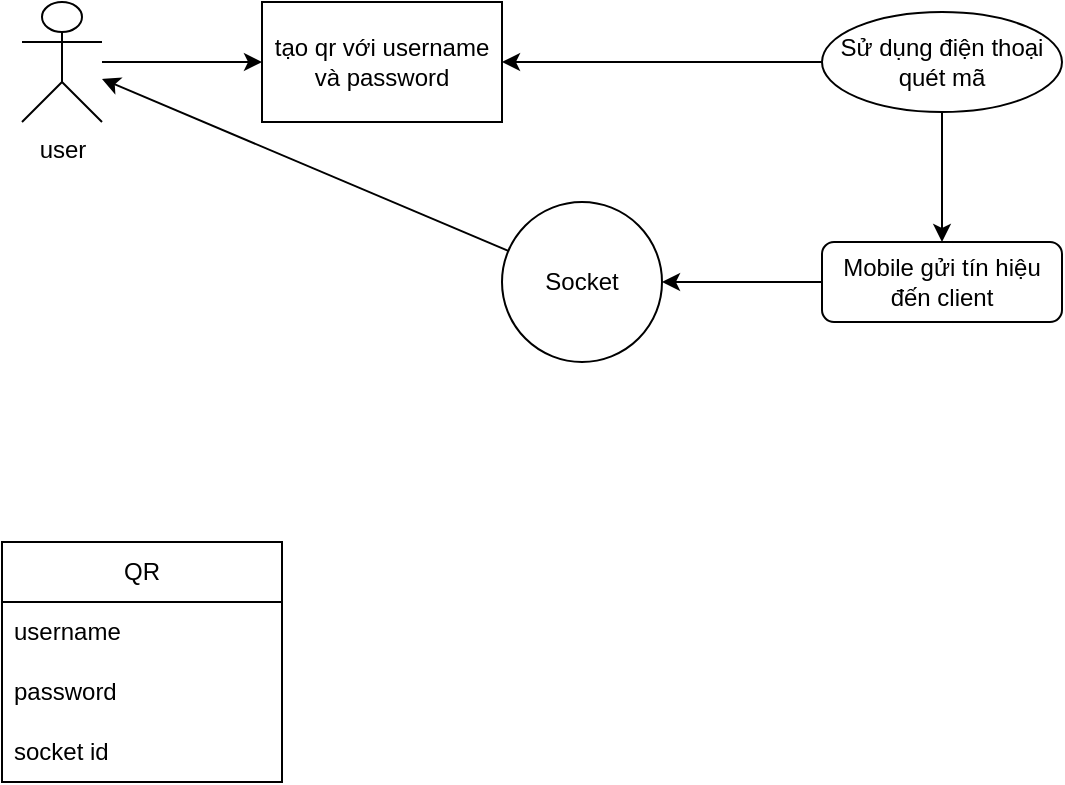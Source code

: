 <mxfile>
    <diagram id="d1-NwDru9EMQ71DaOhY0" name="Page-1">
        <mxGraphModel dx="1072" dy="605" grid="1" gridSize="10" guides="1" tooltips="1" connect="1" arrows="1" fold="1" page="1" pageScale="1" pageWidth="850" pageHeight="1100" math="0" shadow="0">
            <root>
                <mxCell id="0"/>
                <mxCell id="1" parent="0"/>
                <mxCell id="2" value="tạo qr với username và password" style="rounded=0;whiteSpace=wrap;html=1;" parent="1" vertex="1">
                    <mxGeometry x="160" y="110" width="120" height="60" as="geometry"/>
                </mxCell>
                <mxCell id="6" style="edgeStyle=none;html=1;" parent="1" source="3" edge="1">
                    <mxGeometry relative="1" as="geometry">
                        <mxPoint x="160" y="140" as="targetPoint"/>
                    </mxGeometry>
                </mxCell>
                <mxCell id="3" value="user" style="shape=umlActor;verticalLabelPosition=bottom;verticalAlign=top;html=1;outlineConnect=0;" parent="1" vertex="1">
                    <mxGeometry x="40" y="110" width="40" height="60" as="geometry"/>
                </mxCell>
                <mxCell id="27" style="edgeStyle=none;html=1;entryX=0.5;entryY=0;entryDx=0;entryDy=0;" edge="1" parent="1" source="9" target="16">
                    <mxGeometry relative="1" as="geometry"/>
                </mxCell>
                <mxCell id="32" style="edgeStyle=none;html=1;" edge="1" parent="1" source="9" target="2">
                    <mxGeometry relative="1" as="geometry"/>
                </mxCell>
                <mxCell id="9" value="Sử dụng điện thoại quét mã" style="ellipse;whiteSpace=wrap;html=1;" parent="1" vertex="1">
                    <mxGeometry x="440" y="115" width="120" height="50" as="geometry"/>
                </mxCell>
                <mxCell id="30" value="" style="edgeStyle=none;html=1;" edge="1" parent="1" source="16" target="28">
                    <mxGeometry relative="1" as="geometry"/>
                </mxCell>
                <mxCell id="16" value="Mobile gửi tín hiệu đến client" style="rounded=1;whiteSpace=wrap;html=1;" parent="1" vertex="1">
                    <mxGeometry x="440" y="230" width="120" height="40" as="geometry"/>
                </mxCell>
                <mxCell id="19" value="QR" style="swimlane;fontStyle=0;childLayout=stackLayout;horizontal=1;startSize=30;horizontalStack=0;resizeParent=1;resizeParentMax=0;resizeLast=0;collapsible=1;marginBottom=0;whiteSpace=wrap;html=1;" parent="1" vertex="1">
                    <mxGeometry x="30" y="380" width="140" height="120" as="geometry"/>
                </mxCell>
                <mxCell id="20" value="username" style="text;strokeColor=none;fillColor=none;align=left;verticalAlign=middle;spacingLeft=4;spacingRight=4;overflow=hidden;points=[[0,0.5],[1,0.5]];portConstraint=eastwest;rotatable=0;whiteSpace=wrap;html=1;" parent="19" vertex="1">
                    <mxGeometry y="30" width="140" height="30" as="geometry"/>
                </mxCell>
                <mxCell id="21" value="password" style="text;strokeColor=none;fillColor=none;align=left;verticalAlign=middle;spacingLeft=4;spacingRight=4;overflow=hidden;points=[[0,0.5],[1,0.5]];portConstraint=eastwest;rotatable=0;whiteSpace=wrap;html=1;" parent="19" vertex="1">
                    <mxGeometry y="60" width="140" height="30" as="geometry"/>
                </mxCell>
                <mxCell id="22" value="socket id" style="text;strokeColor=none;fillColor=none;align=left;verticalAlign=middle;spacingLeft=4;spacingRight=4;overflow=hidden;points=[[0,0.5],[1,0.5]];portConstraint=eastwest;rotatable=0;whiteSpace=wrap;html=1;" parent="19" vertex="1">
                    <mxGeometry y="90" width="140" height="30" as="geometry"/>
                </mxCell>
                <mxCell id="31" style="edgeStyle=none;html=1;" edge="1" parent="1" source="28" target="3">
                    <mxGeometry relative="1" as="geometry"/>
                </mxCell>
                <mxCell id="28" value="Socket" style="ellipse;whiteSpace=wrap;html=1;aspect=fixed;" vertex="1" parent="1">
                    <mxGeometry x="280" y="210" width="80" height="80" as="geometry"/>
                </mxCell>
            </root>
        </mxGraphModel>
    </diagram>
</mxfile>